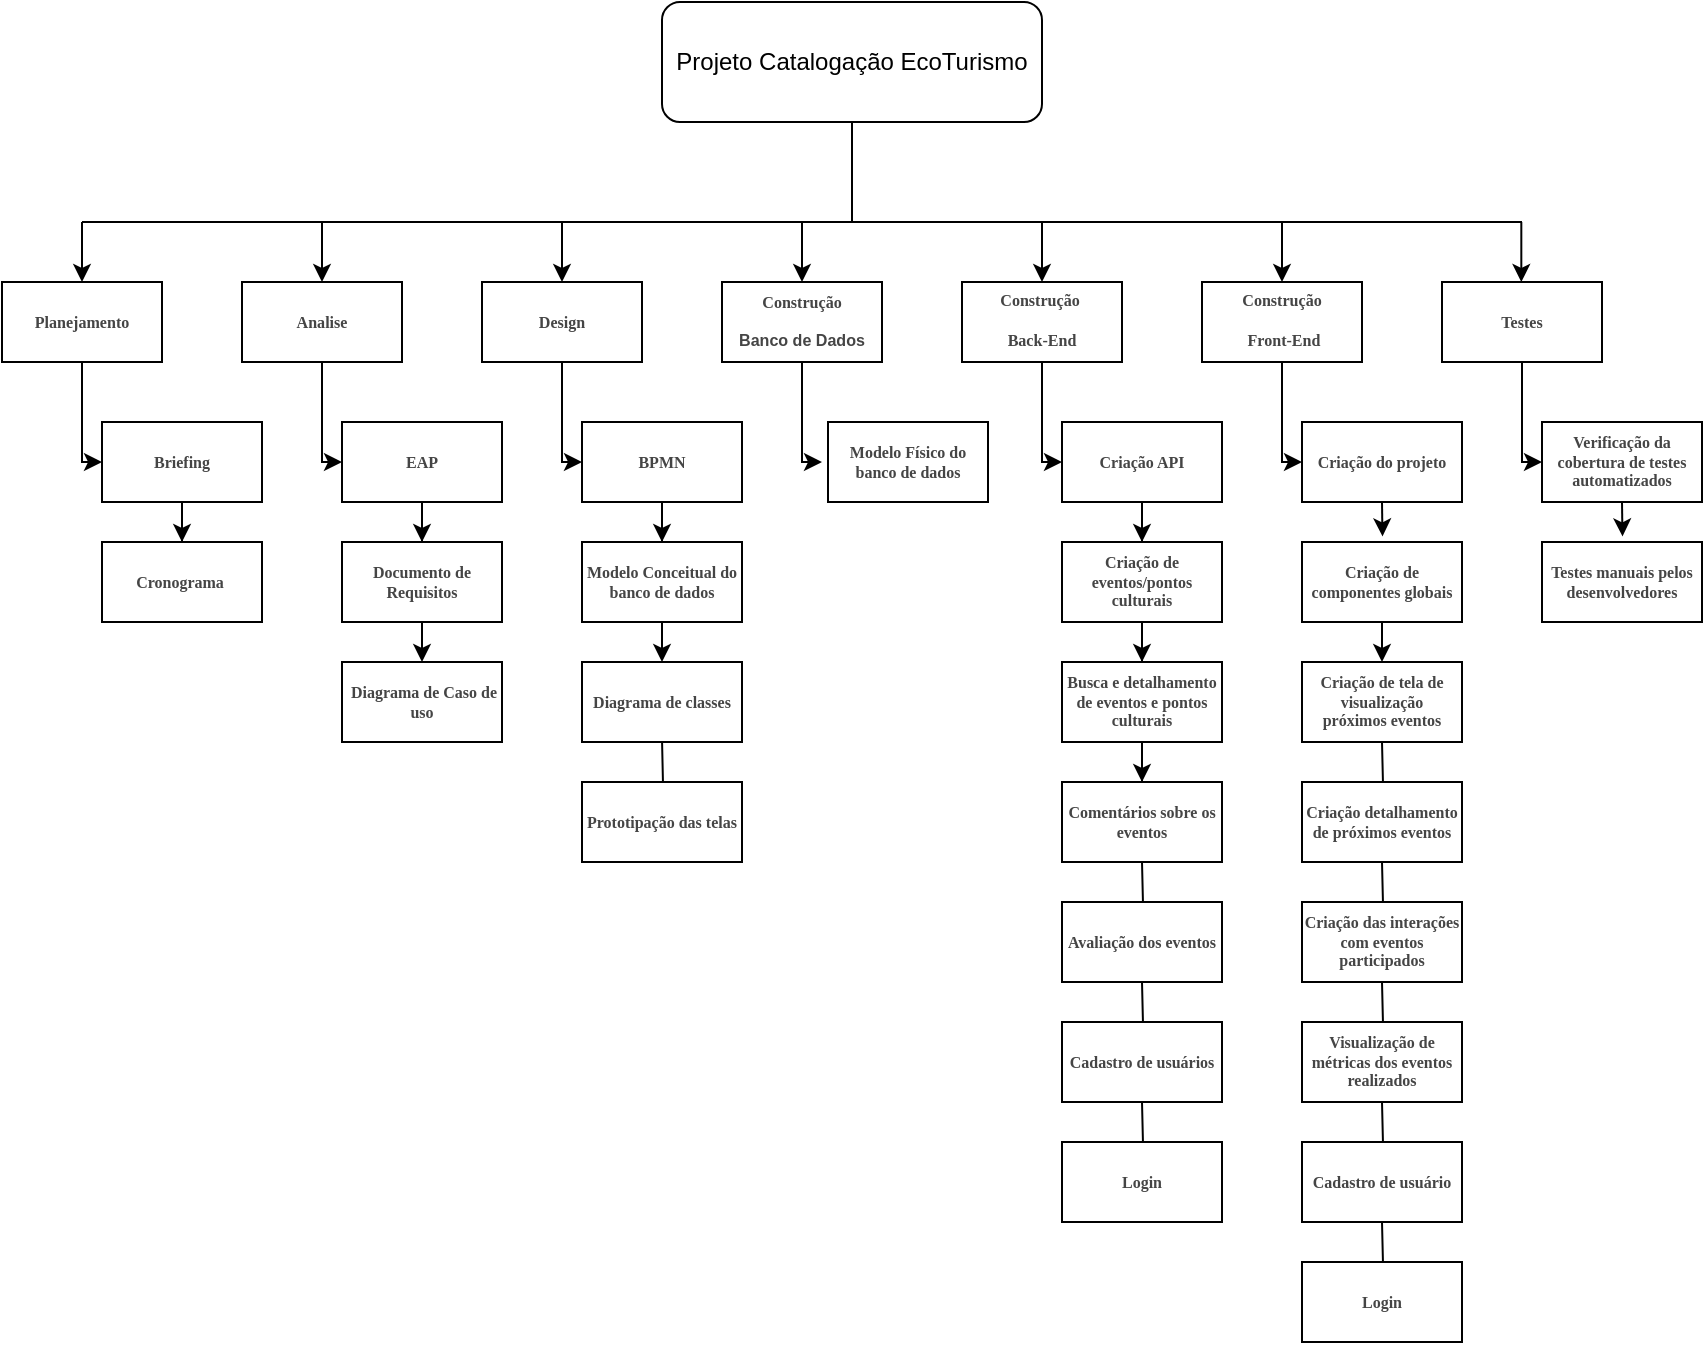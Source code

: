 <mxfile version="22.0.6" type="google">
  <diagram id="g8N3Kdo69OnTdwtDbKbT" name="Página-1">
    <mxGraphModel grid="1" page="1" gridSize="10" guides="1" tooltips="1" connect="1" arrows="1" fold="1" pageScale="1" pageWidth="827" pageHeight="1169" math="0" shadow="0">
      <root>
        <mxCell id="0" />
        <mxCell id="1" parent="0" />
        <mxCell id="AgO6PGDD-M8r1HCDcTIs-2" value="Projeto Catalogação EcoTurismo" style="rounded=1;whiteSpace=wrap;html=1;" vertex="1" parent="1">
          <mxGeometry x="290" y="60" width="190" height="60" as="geometry" />
        </mxCell>
        <mxCell id="AgO6PGDD-M8r1HCDcTIs-5" value="" style="endArrow=none;html=1;rounded=0;entryX=0.5;entryY=1;entryDx=0;entryDy=0;" edge="1" parent="1" target="AgO6PGDD-M8r1HCDcTIs-2">
          <mxGeometry width="50" height="50" relative="1" as="geometry">
            <mxPoint x="385" y="170" as="sourcePoint" />
            <mxPoint x="440" y="250" as="targetPoint" />
            <Array as="points">
              <mxPoint x="385" y="150" />
            </Array>
          </mxGeometry>
        </mxCell>
        <mxCell id="AgO6PGDD-M8r1HCDcTIs-6" value="" style="endArrow=none;html=1;rounded=0;" edge="1" parent="1">
          <mxGeometry width="50" height="50" relative="1" as="geometry">
            <mxPoint y="170" as="sourcePoint" />
            <mxPoint x="720" y="170" as="targetPoint" />
          </mxGeometry>
        </mxCell>
        <mxCell id="AgO6PGDD-M8r1HCDcTIs-7" value="" style="endArrow=classic;html=1;rounded=0;" edge="1" parent="1">
          <mxGeometry width="50" height="50" relative="1" as="geometry">
            <mxPoint y="170" as="sourcePoint" />
            <mxPoint y="200" as="targetPoint" />
          </mxGeometry>
        </mxCell>
        <mxCell id="AgO6PGDD-M8r1HCDcTIs-8" value="" style="endArrow=classic;html=1;rounded=0;" edge="1" parent="1">
          <mxGeometry width="50" height="50" relative="1" as="geometry">
            <mxPoint x="719.66" y="170" as="sourcePoint" />
            <mxPoint x="719.66" y="200" as="targetPoint" />
          </mxGeometry>
        </mxCell>
        <mxCell id="AgO6PGDD-M8r1HCDcTIs-10" value="" style="endArrow=classic;html=1;rounded=0;" edge="1" parent="1">
          <mxGeometry width="50" height="50" relative="1" as="geometry">
            <mxPoint x="120" y="170" as="sourcePoint" />
            <mxPoint x="120" y="200" as="targetPoint" />
          </mxGeometry>
        </mxCell>
        <mxCell id="AgO6PGDD-M8r1HCDcTIs-11" value="" style="endArrow=classic;html=1;rounded=0;" edge="1" parent="1">
          <mxGeometry width="50" height="50" relative="1" as="geometry">
            <mxPoint x="240" y="170" as="sourcePoint" />
            <mxPoint x="240" y="200" as="targetPoint" />
          </mxGeometry>
        </mxCell>
        <mxCell id="AgO6PGDD-M8r1HCDcTIs-12" value="" style="endArrow=classic;html=1;rounded=0;" edge="1" parent="1">
          <mxGeometry width="50" height="50" relative="1" as="geometry">
            <mxPoint x="360" y="170" as="sourcePoint" />
            <mxPoint x="360" y="200" as="targetPoint" />
          </mxGeometry>
        </mxCell>
        <mxCell id="AgO6PGDD-M8r1HCDcTIs-13" value="" style="endArrow=classic;html=1;rounded=0;" edge="1" parent="1">
          <mxGeometry width="50" height="50" relative="1" as="geometry">
            <mxPoint x="480" y="170" as="sourcePoint" />
            <mxPoint x="480" y="200" as="targetPoint" />
          </mxGeometry>
        </mxCell>
        <mxCell id="AgO6PGDD-M8r1HCDcTIs-14" value="" style="endArrow=classic;html=1;rounded=0;" edge="1" parent="1">
          <mxGeometry width="50" height="50" relative="1" as="geometry">
            <mxPoint x="600" y="170" as="sourcePoint" />
            <mxPoint x="600" y="200" as="targetPoint" />
          </mxGeometry>
        </mxCell>
        <mxCell id="AgO6PGDD-M8r1HCDcTIs-28" style="edgeStyle=orthogonalEdgeStyle;rounded=0;orthogonalLoop=1;jettySize=auto;html=1;exitX=0.5;exitY=1;exitDx=0;exitDy=0;fontFamily=Georgia;fontSize=8;fontColor=#454545;" edge="1" parent="1" source="AgO6PGDD-M8r1HCDcTIs-16" target="AgO6PGDD-M8r1HCDcTIs-27">
          <mxGeometry relative="1" as="geometry">
            <Array as="points">
              <mxPoint y="290" />
            </Array>
          </mxGeometry>
        </mxCell>
        <mxCell id="AgO6PGDD-M8r1HCDcTIs-16" value="&lt;h6&gt;&lt;font color=&quot;#454545&quot; face=&quot;Times New Roman&quot;&gt;Planejamento&lt;/font&gt;&lt;/h6&gt;" style="rounded=0;whiteSpace=wrap;html=1;" vertex="1" parent="1">
          <mxGeometry x="-40" y="200" width="80" height="40" as="geometry" />
        </mxCell>
        <mxCell id="AgO6PGDD-M8r1HCDcTIs-32" style="edgeStyle=orthogonalEdgeStyle;rounded=0;orthogonalLoop=1;jettySize=auto;html=1;exitX=0.5;exitY=1;exitDx=0;exitDy=0;fontFamily=Georgia;fontSize=8;fontColor=#454545;" edge="1" parent="1" source="AgO6PGDD-M8r1HCDcTIs-17" target="AgO6PGDD-M8r1HCDcTIs-31">
          <mxGeometry relative="1" as="geometry">
            <Array as="points">
              <mxPoint x="120" y="290" />
            </Array>
          </mxGeometry>
        </mxCell>
        <mxCell id="AgO6PGDD-M8r1HCDcTIs-17" value="&lt;h6&gt;&lt;font color=&quot;#454545&quot; face=&quot;Times New Roman&quot;&gt;Analise&lt;/font&gt;&lt;/h6&gt;" style="rounded=0;whiteSpace=wrap;html=1;" vertex="1" parent="1">
          <mxGeometry x="80" y="200" width="80" height="40" as="geometry" />
        </mxCell>
        <mxCell id="AgO6PGDD-M8r1HCDcTIs-41" style="edgeStyle=orthogonalEdgeStyle;rounded=0;orthogonalLoop=1;jettySize=auto;html=1;exitX=0.5;exitY=1;exitDx=0;exitDy=0;fontFamily=Georgia;fontSize=8;fontColor=#454545;" edge="1" parent="1" source="AgO6PGDD-M8r1HCDcTIs-18">
          <mxGeometry relative="1" as="geometry">
            <mxPoint x="250" y="290.034" as="targetPoint" />
            <Array as="points">
              <mxPoint x="240" y="290" />
            </Array>
          </mxGeometry>
        </mxCell>
        <mxCell id="AgO6PGDD-M8r1HCDcTIs-18" value="&lt;h6&gt;&lt;font color=&quot;#454545&quot; face=&quot;Times New Roman&quot;&gt;Design&lt;/font&gt;&lt;/h6&gt;" style="rounded=0;whiteSpace=wrap;html=1;" vertex="1" parent="1">
          <mxGeometry x="200" y="200" width="80" height="40" as="geometry" />
        </mxCell>
        <mxCell id="AgO6PGDD-M8r1HCDcTIs-53" style="edgeStyle=orthogonalEdgeStyle;rounded=0;orthogonalLoop=1;jettySize=auto;html=1;exitX=0.5;exitY=1;exitDx=0;exitDy=0;fontFamily=Georgia;fontSize=8;fontColor=#454545;" edge="1" parent="1" source="AgO6PGDD-M8r1HCDcTIs-19">
          <mxGeometry relative="1" as="geometry">
            <mxPoint x="370" y="290" as="targetPoint" />
            <Array as="points">
              <mxPoint x="360" y="290" />
            </Array>
          </mxGeometry>
        </mxCell>
        <mxCell id="AgO6PGDD-M8r1HCDcTIs-19" value="&lt;h6 style=&quot;line-height: 0%;&quot;&gt;&lt;font style=&quot;&quot; face=&quot;Georgia&quot;&gt;&lt;font style=&quot;&quot; color=&quot;#454545&quot;&gt;Construção&lt;/font&gt;&lt;/font&gt;&lt;/h6&gt;&lt;h6 style=&quot;line-height: 0%;&quot;&gt;&lt;font color=&quot;#454545&quot;&gt;Banco de Dados&lt;/font&gt;&lt;/h6&gt;" style="rounded=0;whiteSpace=wrap;html=1;" vertex="1" parent="1">
          <mxGeometry x="320" y="200" width="80" height="40" as="geometry" />
        </mxCell>
        <mxCell id="AgO6PGDD-M8r1HCDcTIs-59" style="edgeStyle=orthogonalEdgeStyle;rounded=0;orthogonalLoop=1;jettySize=auto;html=1;fontFamily=Georgia;fontSize=8;fontColor=#454545;entryX=0;entryY=0.5;entryDx=0;entryDy=0;" edge="1" parent="1" source="AgO6PGDD-M8r1HCDcTIs-20" target="AgO6PGDD-M8r1HCDcTIs-60">
          <mxGeometry relative="1" as="geometry">
            <mxPoint x="470" y="290" as="targetPoint" />
            <Array as="points">
              <mxPoint x="480" y="290" />
            </Array>
          </mxGeometry>
        </mxCell>
        <mxCell id="AgO6PGDD-M8r1HCDcTIs-20" value="&lt;h6 style=&quot;line-height: 10%;&quot;&gt;&lt;font color=&quot;#454545&quot; face=&quot;Times New Roman&quot;&gt;Construção&amp;nbsp;&lt;/font&gt;&lt;/h6&gt;&lt;h6 style=&quot;line-height: 10%;&quot;&gt;&lt;font color=&quot;#454545&quot; face=&quot;Times New Roman&quot;&gt;Back-End&lt;/font&gt;&lt;/h6&gt;" style="rounded=0;whiteSpace=wrap;html=1;" vertex="1" parent="1">
          <mxGeometry x="440" y="200" width="80" height="40" as="geometry" />
        </mxCell>
        <mxCell id="AgO6PGDD-M8r1HCDcTIs-21" value="&lt;h6 style=&quot;line-height: 10%;&quot;&gt;&lt;font color=&quot;#454545&quot; face=&quot;Times New Roman&quot;&gt;Construção&lt;/font&gt;&lt;/h6&gt;&lt;h6 style=&quot;line-height: 10%;&quot;&gt;&lt;font color=&quot;#454545&quot; face=&quot;Times New Roman&quot;&gt;&amp;nbsp;Front-End&lt;/font&gt;&lt;/h6&gt;" style="rounded=0;whiteSpace=wrap;html=1;" vertex="1" parent="1">
          <mxGeometry x="560" y="200" width="80" height="40" as="geometry" />
        </mxCell>
        <mxCell id="AgO6PGDD-M8r1HCDcTIs-22" value="&lt;h6&gt;&lt;font color=&quot;#454545&quot; face=&quot;Times New Roman&quot;&gt;Testes&lt;/font&gt;&lt;/h6&gt;" style="rounded=0;whiteSpace=wrap;html=1;" vertex="1" parent="1">
          <mxGeometry x="680" y="200" width="80" height="40" as="geometry" />
        </mxCell>
        <mxCell id="AgO6PGDD-M8r1HCDcTIs-30" style="edgeStyle=orthogonalEdgeStyle;rounded=0;orthogonalLoop=1;jettySize=auto;html=1;fontFamily=Georgia;fontSize=8;fontColor=#454545;" edge="1" parent="1" source="AgO6PGDD-M8r1HCDcTIs-27" target="AgO6PGDD-M8r1HCDcTIs-29">
          <mxGeometry relative="1" as="geometry" />
        </mxCell>
        <mxCell id="AgO6PGDD-M8r1HCDcTIs-27" value="&lt;h6&gt;&lt;font face=&quot;Times New Roman&quot;&gt;&lt;span style=&quot;font-size: 8px;&quot;&gt;Briefing&lt;/span&gt;&lt;/font&gt;&lt;/h6&gt;" style="rounded=0;whiteSpace=wrap;html=1;fontFamily=Georgia;fontSize=8;fontColor=#454545;" vertex="1" parent="1">
          <mxGeometry x="10" y="270" width="80" height="40" as="geometry" />
        </mxCell>
        <mxCell id="AgO6PGDD-M8r1HCDcTIs-29" value="&lt;h6&gt;&lt;font style=&quot;font-size: 8px;&quot; face=&quot;Times New Roman&quot;&gt;Cronograma&amp;nbsp;&lt;/font&gt;&lt;/h6&gt;" style="rounded=0;whiteSpace=wrap;html=1;fontFamily=Georgia;fontSize=8;fontColor=#454545;" vertex="1" parent="1">
          <mxGeometry x="10" y="330" width="80" height="40" as="geometry" />
        </mxCell>
        <mxCell id="AgO6PGDD-M8r1HCDcTIs-34" style="edgeStyle=orthogonalEdgeStyle;rounded=0;orthogonalLoop=1;jettySize=auto;html=1;fontFamily=Georgia;fontSize=8;fontColor=#454545;" edge="1" parent="1" source="AgO6PGDD-M8r1HCDcTIs-31" target="AgO6PGDD-M8r1HCDcTIs-33">
          <mxGeometry relative="1" as="geometry" />
        </mxCell>
        <mxCell id="AgO6PGDD-M8r1HCDcTIs-31" value="&lt;h6&gt;&lt;font style=&quot;font-size: 8px;&quot; color=&quot;#454545&quot; face=&quot;Times New Roman&quot;&gt;EAP&lt;/font&gt;&lt;/h6&gt;" style="rounded=0;whiteSpace=wrap;html=1;fontFamily=Georgia;fontSize=8;fontColor=#454545;" vertex="1" parent="1">
          <mxGeometry x="130" y="270" width="80" height="40" as="geometry" />
        </mxCell>
        <mxCell id="AgO6PGDD-M8r1HCDcTIs-36" style="edgeStyle=orthogonalEdgeStyle;rounded=0;orthogonalLoop=1;jettySize=auto;html=1;fontFamily=Georgia;fontSize=8;fontColor=#454545;" edge="1" parent="1" source="AgO6PGDD-M8r1HCDcTIs-33">
          <mxGeometry relative="1" as="geometry">
            <mxPoint x="170" y="390" as="targetPoint" />
          </mxGeometry>
        </mxCell>
        <mxCell id="AgO6PGDD-M8r1HCDcTIs-33" value="&lt;h6&gt;&lt;font face=&quot;Times New Roman&quot;&gt;&lt;span style=&quot;font-size: 8px;&quot;&gt;Documento de Requisitos&lt;/span&gt;&lt;/font&gt;&lt;/h6&gt;" style="rounded=0;whiteSpace=wrap;html=1;fontFamily=Georgia;fontSize=8;fontColor=#454545;" vertex="1" parent="1">
          <mxGeometry x="130" y="330" width="80" height="40" as="geometry" />
        </mxCell>
        <mxCell id="AgO6PGDD-M8r1HCDcTIs-45" style="edgeStyle=orthogonalEdgeStyle;rounded=0;orthogonalLoop=1;jettySize=auto;html=1;fontFamily=Georgia;fontSize=8;fontColor=#454545;" edge="1" parent="1" source="AgO6PGDD-M8r1HCDcTIs-43" target="AgO6PGDD-M8r1HCDcTIs-44">
          <mxGeometry relative="1" as="geometry" />
        </mxCell>
        <mxCell id="AgO6PGDD-M8r1HCDcTIs-43" value="&lt;h6&gt;&lt;font style=&quot;font-size: 8px;&quot; color=&quot;#454545&quot; face=&quot;Times New Roman&quot;&gt;BPMN&lt;/font&gt;&lt;/h6&gt;" style="rounded=0;whiteSpace=wrap;html=1;fontFamily=Georgia;fontSize=8;fontColor=#454545;" vertex="1" parent="1">
          <mxGeometry x="250" y="270" width="80" height="40" as="geometry" />
        </mxCell>
        <mxCell id="AgO6PGDD-M8r1HCDcTIs-51" style="edgeStyle=orthogonalEdgeStyle;rounded=0;orthogonalLoop=1;jettySize=auto;html=1;fontFamily=Georgia;fontSize=8;fontColor=#454545;" edge="1" parent="1" source="AgO6PGDD-M8r1HCDcTIs-44">
          <mxGeometry relative="1" as="geometry">
            <mxPoint x="290.034" y="390.0" as="targetPoint" />
          </mxGeometry>
        </mxCell>
        <mxCell id="AgO6PGDD-M8r1HCDcTIs-44" value="&lt;h6&gt;&lt;span style=&quot;background-color: initial; font-size: 8px;&quot;&gt;Modelo Conceitual do banco de dados&lt;/span&gt;&lt;br&gt;&lt;/h6&gt;" style="rounded=0;whiteSpace=wrap;html=1;fontFamily=Georgia;fontSize=8;fontColor=#454545;" vertex="1" parent="1">
          <mxGeometry x="250" y="330" width="80" height="40" as="geometry" />
        </mxCell>
        <mxCell id="AgO6PGDD-M8r1HCDcTIs-48" value="&lt;h6&gt;&lt;font face=&quot;Times New Roman&quot;&gt;&lt;span style=&quot;font-size: 8px;&quot;&gt;&amp;nbsp;Diagrama de Caso de uso&lt;/span&gt;&lt;/font&gt;&lt;/h6&gt;" style="rounded=0;whiteSpace=wrap;html=1;fontFamily=Georgia;fontSize=8;fontColor=#454545;" vertex="1" parent="1">
          <mxGeometry x="130" y="390" width="80" height="40" as="geometry" />
        </mxCell>
        <mxCell id="AgO6PGDD-M8r1HCDcTIs-56" style="edgeStyle=orthogonalEdgeStyle;rounded=0;orthogonalLoop=1;jettySize=auto;html=1;fontFamily=Georgia;fontSize=8;fontColor=#454545;" edge="1" parent="1" target="AgO6PGDD-M8r1HCDcTIs-55">
          <mxGeometry relative="1" as="geometry">
            <mxPoint x="290.034" y="430.0" as="sourcePoint" />
          </mxGeometry>
        </mxCell>
        <mxCell id="AgO6PGDD-M8r1HCDcTIs-54" value="&lt;h6&gt;&lt;font face=&quot;Times New Roman&quot;&gt;&lt;span style=&quot;font-size: 8px;&quot;&gt;Modelo Físico do banco de dados&lt;/span&gt;&lt;/font&gt;&lt;/h6&gt;" style="rounded=0;whiteSpace=wrap;html=1;fontFamily=Georgia;fontSize=8;fontColor=#454545;" vertex="1" parent="1">
          <mxGeometry x="373" y="270" width="80" height="40" as="geometry" />
        </mxCell>
        <mxCell id="AgO6PGDD-M8r1HCDcTIs-55" value="&lt;h6&gt;&lt;font style=&quot;font-size: 8px;&quot; color=&quot;#454545&quot; face=&quot;Times New Roman&quot;&gt;Prototipação das telas&lt;/font&gt;&lt;/h6&gt;" style="rounded=0;whiteSpace=wrap;html=1;fontFamily=Georgia;fontSize=8;fontColor=#454545;" vertex="1" parent="1">
          <mxGeometry x="250" y="450" width="80" height="40" as="geometry" />
        </mxCell>
        <mxCell id="AgO6PGDD-M8r1HCDcTIs-57" value="&lt;h6&gt;&lt;font style=&quot;font-size: 8px;&quot;&gt;Diagrama de classes&lt;/font&gt;&lt;br&gt;&lt;/h6&gt;" style="rounded=0;whiteSpace=wrap;html=1;fontFamily=Georgia;fontSize=8;fontColor=#454545;" vertex="1" parent="1">
          <mxGeometry x="250" y="390" width="80" height="40" as="geometry" />
        </mxCell>
        <mxCell id="AgO6PGDD-M8r1HCDcTIs-62" style="edgeStyle=orthogonalEdgeStyle;rounded=0;orthogonalLoop=1;jettySize=auto;html=1;fontFamily=Georgia;fontSize=8;fontColor=#454545;" edge="1" parent="1" source="AgO6PGDD-M8r1HCDcTIs-60" target="AgO6PGDD-M8r1HCDcTIs-61">
          <mxGeometry relative="1" as="geometry" />
        </mxCell>
        <mxCell id="AgO6PGDD-M8r1HCDcTIs-60" value="&lt;h6&gt;&lt;font style=&quot;font-size: 8px;&quot; color=&quot;#454545&quot; face=&quot;Times New Roman&quot;&gt;Criação API&lt;/font&gt;&lt;/h6&gt;" style="rounded=0;whiteSpace=wrap;html=1;fontFamily=Georgia;fontSize=8;fontColor=#454545;" vertex="1" parent="1">
          <mxGeometry x="490" y="270" width="80" height="40" as="geometry" />
        </mxCell>
        <mxCell id="AgO6PGDD-M8r1HCDcTIs-64" style="edgeStyle=orthogonalEdgeStyle;rounded=0;orthogonalLoop=1;jettySize=auto;html=1;fontFamily=Georgia;fontSize=8;fontColor=#454545;" edge="1" parent="1" source="AgO6PGDD-M8r1HCDcTIs-61" target="AgO6PGDD-M8r1HCDcTIs-63">
          <mxGeometry relative="1" as="geometry" />
        </mxCell>
        <mxCell id="AgO6PGDD-M8r1HCDcTIs-61" value="&lt;h6&gt;&lt;font style=&quot;font-size: 8px;&quot; color=&quot;#454545&quot; face=&quot;Times New Roman&quot;&gt;Criação de eventos/pontos culturais&lt;/font&gt;&lt;/h6&gt;" style="rounded=0;whiteSpace=wrap;html=1;fontFamily=Georgia;fontSize=8;fontColor=#454545;" vertex="1" parent="1">
          <mxGeometry x="490" y="330" width="80" height="40" as="geometry" />
        </mxCell>
        <mxCell id="AgO6PGDD-M8r1HCDcTIs-66" style="edgeStyle=orthogonalEdgeStyle;rounded=0;orthogonalLoop=1;jettySize=auto;html=1;fontFamily=Georgia;fontSize=8;fontColor=#454545;" edge="1" parent="1" source="AgO6PGDD-M8r1HCDcTIs-63" target="AgO6PGDD-M8r1HCDcTIs-65">
          <mxGeometry relative="1" as="geometry" />
        </mxCell>
        <mxCell id="AgO6PGDD-M8r1HCDcTIs-63" value="&lt;h6&gt;&lt;font style=&quot;font-size: 8px;&quot; color=&quot;#454545&quot; face=&quot;Times New Roman&quot;&gt;Busca e detalhamento de eventos e pontos culturais&lt;/font&gt;&lt;/h6&gt;" style="rounded=0;whiteSpace=wrap;html=1;fontFamily=Georgia;fontSize=8;fontColor=#454545;" vertex="1" parent="1">
          <mxGeometry x="490" y="390" width="80" height="40" as="geometry" />
        </mxCell>
        <mxCell id="AgO6PGDD-M8r1HCDcTIs-65" value="&lt;h6&gt;&lt;font face=&quot;Times New Roman&quot;&gt;&lt;span style=&quot;font-size: 8px;&quot;&gt;Comentários sobre os eventos&lt;/span&gt;&lt;/font&gt;&lt;/h6&gt;" style="rounded=0;whiteSpace=wrap;html=1;fontFamily=Georgia;fontSize=8;fontColor=#454545;" vertex="1" parent="1">
          <mxGeometry x="490" y="450" width="80" height="40" as="geometry" />
        </mxCell>
        <mxCell id="SuHVIz9C5aGsHE7YICeY-4" style="edgeStyle=orthogonalEdgeStyle;rounded=0;orthogonalLoop=1;jettySize=auto;html=1;fontFamily=Georgia;fontSize=8;fontColor=#454545;entryX=0;entryY=0.5;entryDx=0;entryDy=0;" edge="1" parent="1" target="SuHVIz9C5aGsHE7YICeY-5">
          <mxGeometry relative="1" as="geometry">
            <mxPoint x="590" y="290" as="targetPoint" />
            <Array as="points">
              <mxPoint x="600" y="290" />
            </Array>
            <mxPoint x="600" y="240" as="sourcePoint" />
          </mxGeometry>
        </mxCell>
        <mxCell id="SuHVIz9C5aGsHE7YICeY-11" style="edgeStyle=orthogonalEdgeStyle;rounded=0;orthogonalLoop=1;jettySize=auto;html=1;exitX=0.5;exitY=1;exitDx=0;exitDy=0;entryX=0.503;entryY=-0.07;entryDx=0;entryDy=0;entryPerimeter=0;" edge="1" parent="1" source="SuHVIz9C5aGsHE7YICeY-5" target="SuHVIz9C5aGsHE7YICeY-9">
          <mxGeometry relative="1" as="geometry" />
        </mxCell>
        <mxCell id="SuHVIz9C5aGsHE7YICeY-5" value="&lt;h6&gt;&lt;font style=&quot;font-size: 8px;&quot; color=&quot;#454545&quot; face=&quot;Times New Roman&quot;&gt;Criação do projeto&lt;/font&gt;&lt;/h6&gt;" style="rounded=0;whiteSpace=wrap;html=1;fontFamily=Georgia;fontSize=8;fontColor=#454545;" vertex="1" parent="1">
          <mxGeometry x="610" y="270" width="80" height="40" as="geometry" />
        </mxCell>
        <mxCell id="SuHVIz9C5aGsHE7YICeY-8" style="edgeStyle=orthogonalEdgeStyle;rounded=0;orthogonalLoop=1;jettySize=auto;html=1;fontFamily=Georgia;fontSize=8;fontColor=#454545;" edge="1" parent="1" source="SuHVIz9C5aGsHE7YICeY-9">
          <mxGeometry relative="1" as="geometry">
            <mxPoint x="650" y="390" as="targetPoint" />
          </mxGeometry>
        </mxCell>
        <mxCell id="SuHVIz9C5aGsHE7YICeY-9" value="&lt;h6&gt;&lt;font style=&quot;font-size: 8px;&quot; color=&quot;#454545&quot; face=&quot;Times New Roman&quot;&gt;Criação de componentes globais&lt;/font&gt;&lt;/h6&gt;" style="rounded=0;whiteSpace=wrap;html=1;fontFamily=Georgia;fontSize=8;fontColor=#454545;" vertex="1" parent="1">
          <mxGeometry x="610" y="330" width="80" height="40" as="geometry" />
        </mxCell>
        <mxCell id="SuHVIz9C5aGsHE7YICeY-13" value="&lt;h6&gt;&lt;font style=&quot;&quot; color=&quot;#454545&quot; face=&quot;Times New Roman&quot;&gt;&lt;span style=&quot;font-size: 8px;&quot;&gt;Criação de tela de visualização próximos&amp;nbsp;eventos&lt;/span&gt;&lt;/font&gt;&lt;/h6&gt;" style="rounded=0;whiteSpace=wrap;html=1;fontFamily=Georgia;fontSize=8;fontColor=#454545;" vertex="1" parent="1">
          <mxGeometry x="610" y="390" width="80" height="40" as="geometry" />
        </mxCell>
        <mxCell id="SuHVIz9C5aGsHE7YICeY-14" style="edgeStyle=orthogonalEdgeStyle;rounded=0;orthogonalLoop=1;jettySize=auto;html=1;fontFamily=Georgia;fontSize=8;fontColor=#454545;entryX=0;entryY=0.5;entryDx=0;entryDy=0;" edge="1" parent="1" target="SuHVIz9C5aGsHE7YICeY-15">
          <mxGeometry relative="1" as="geometry">
            <mxPoint x="710" y="290" as="targetPoint" />
            <Array as="points">
              <mxPoint x="720" y="290" />
            </Array>
            <mxPoint x="720" y="240" as="sourcePoint" />
          </mxGeometry>
        </mxCell>
        <mxCell id="SuHVIz9C5aGsHE7YICeY-15" value="&lt;h6&gt;&lt;font style=&quot;font-size: 8px;&quot; color=&quot;#454545&quot; face=&quot;Times New Roman&quot;&gt;Verificação da cobertura de testes automatizados&lt;/font&gt;&lt;/h6&gt;" style="rounded=0;whiteSpace=wrap;html=1;fontFamily=Georgia;fontSize=8;fontColor=#454545;" vertex="1" parent="1">
          <mxGeometry x="730" y="270" width="80" height="40" as="geometry" />
        </mxCell>
        <mxCell id="SuHVIz9C5aGsHE7YICeY-16" style="edgeStyle=orthogonalEdgeStyle;rounded=0;orthogonalLoop=1;jettySize=auto;html=1;exitX=0.5;exitY=1;exitDx=0;exitDy=0;entryX=0.503;entryY=-0.07;entryDx=0;entryDy=0;entryPerimeter=0;" edge="1" parent="1" target="SuHVIz9C5aGsHE7YICeY-17">
          <mxGeometry relative="1" as="geometry">
            <mxPoint x="770" y="310" as="sourcePoint" />
          </mxGeometry>
        </mxCell>
        <mxCell id="SuHVIz9C5aGsHE7YICeY-17" value="&lt;h6&gt;&lt;font style=&quot;font-size: 8px;&quot; color=&quot;#454545&quot; face=&quot;Times New Roman&quot;&gt;Testes manuais pelos desenvolvedores&lt;/font&gt;&lt;/h6&gt;" style="rounded=0;whiteSpace=wrap;html=1;fontFamily=Georgia;fontSize=8;fontColor=#454545;" vertex="1" parent="1">
          <mxGeometry x="730" y="330" width="80" height="40" as="geometry" />
        </mxCell>
        <mxCell id="dBNjOqqf9OJtNQdYFnji-1" style="edgeStyle=orthogonalEdgeStyle;rounded=0;orthogonalLoop=1;jettySize=auto;html=1;fontFamily=Georgia;fontSize=8;fontColor=#454545;" edge="1" parent="1" target="dBNjOqqf9OJtNQdYFnji-2">
          <mxGeometry relative="1" as="geometry">
            <mxPoint x="530" y="490" as="sourcePoint" />
          </mxGeometry>
        </mxCell>
        <mxCell id="dBNjOqqf9OJtNQdYFnji-2" value="&lt;h6&gt;&lt;font face=&quot;Times New Roman&quot;&gt;&lt;span style=&quot;font-size: 8px;&quot;&gt;Avaliação dos eventos&lt;/span&gt;&lt;/font&gt;&lt;/h6&gt;" style="rounded=0;whiteSpace=wrap;html=1;fontFamily=Georgia;fontSize=8;fontColor=#454545;" vertex="1" parent="1">
          <mxGeometry x="490" y="510" width="80" height="40" as="geometry" />
        </mxCell>
        <mxCell id="dBNjOqqf9OJtNQdYFnji-3" style="edgeStyle=orthogonalEdgeStyle;rounded=0;orthogonalLoop=1;jettySize=auto;html=1;fontFamily=Georgia;fontSize=8;fontColor=#454545;" edge="1" parent="1" target="dBNjOqqf9OJtNQdYFnji-4">
          <mxGeometry relative="1" as="geometry">
            <mxPoint x="530" y="550" as="sourcePoint" />
          </mxGeometry>
        </mxCell>
        <mxCell id="dBNjOqqf9OJtNQdYFnji-4" value="&lt;h6&gt;&lt;font face=&quot;Times New Roman&quot;&gt;&lt;span style=&quot;font-size: 8px;&quot;&gt;Cadastro de usuários&lt;/span&gt;&lt;/font&gt;&lt;/h6&gt;" style="rounded=0;whiteSpace=wrap;html=1;fontFamily=Georgia;fontSize=8;fontColor=#454545;" vertex="1" parent="1">
          <mxGeometry x="490" y="570" width="80" height="40" as="geometry" />
        </mxCell>
        <mxCell id="dBNjOqqf9OJtNQdYFnji-5" style="edgeStyle=orthogonalEdgeStyle;rounded=0;orthogonalLoop=1;jettySize=auto;html=1;fontFamily=Georgia;fontSize=8;fontColor=#454545;" edge="1" parent="1" target="dBNjOqqf9OJtNQdYFnji-6">
          <mxGeometry relative="1" as="geometry">
            <mxPoint x="530" y="610" as="sourcePoint" />
          </mxGeometry>
        </mxCell>
        <mxCell id="dBNjOqqf9OJtNQdYFnji-6" value="&lt;h6&gt;&lt;font face=&quot;Times New Roman&quot;&gt;&lt;span style=&quot;font-size: 8px;&quot;&gt;Login&lt;/span&gt;&lt;/font&gt;&lt;/h6&gt;" style="rounded=0;whiteSpace=wrap;html=1;fontFamily=Georgia;fontSize=8;fontColor=#454545;" vertex="1" parent="1">
          <mxGeometry x="490" y="630" width="80" height="40" as="geometry" />
        </mxCell>
        <mxCell id="dBNjOqqf9OJtNQdYFnji-7" style="edgeStyle=orthogonalEdgeStyle;rounded=0;orthogonalLoop=1;jettySize=auto;html=1;fontFamily=Georgia;fontSize=8;fontColor=#454545;" edge="1" parent="1" target="dBNjOqqf9OJtNQdYFnji-8">
          <mxGeometry relative="1" as="geometry">
            <mxPoint x="650" y="430" as="sourcePoint" />
          </mxGeometry>
        </mxCell>
        <mxCell id="dBNjOqqf9OJtNQdYFnji-8" value="&lt;h6&gt;&lt;font face=&quot;Times New Roman&quot;&gt;&lt;span style=&quot;font-size: 8px;&quot;&gt;Criação detalhamento de próximos&amp;nbsp;eventos&lt;/span&gt;&lt;/font&gt;&lt;/h6&gt;" style="rounded=0;whiteSpace=wrap;html=1;fontFamily=Georgia;fontSize=8;fontColor=#454545;" vertex="1" parent="1">
          <mxGeometry x="610" y="450" width="80" height="40" as="geometry" />
        </mxCell>
        <mxCell id="dBNjOqqf9OJtNQdYFnji-9" style="edgeStyle=orthogonalEdgeStyle;rounded=0;orthogonalLoop=1;jettySize=auto;html=1;fontFamily=Georgia;fontSize=8;fontColor=#454545;" edge="1" parent="1" target="dBNjOqqf9OJtNQdYFnji-10">
          <mxGeometry relative="1" as="geometry">
            <mxPoint x="650" y="490" as="sourcePoint" />
          </mxGeometry>
        </mxCell>
        <mxCell id="dBNjOqqf9OJtNQdYFnji-10" value="&lt;h6&gt;&lt;font face=&quot;Times New Roman&quot;&gt;&lt;span style=&quot;font-size: 8px;&quot;&gt;Criação das interações com eventos participados&lt;/span&gt;&lt;/font&gt;&lt;/h6&gt;" style="rounded=0;whiteSpace=wrap;html=1;fontFamily=Georgia;fontSize=8;fontColor=#454545;" vertex="1" parent="1">
          <mxGeometry x="610" y="510" width="80" height="40" as="geometry" />
        </mxCell>
        <mxCell id="dBNjOqqf9OJtNQdYFnji-11" style="edgeStyle=orthogonalEdgeStyle;rounded=0;orthogonalLoop=1;jettySize=auto;html=1;fontFamily=Georgia;fontSize=8;fontColor=#454545;" edge="1" parent="1" target="dBNjOqqf9OJtNQdYFnji-12">
          <mxGeometry relative="1" as="geometry">
            <mxPoint x="650" y="550" as="sourcePoint" />
          </mxGeometry>
        </mxCell>
        <mxCell id="dBNjOqqf9OJtNQdYFnji-12" value="&lt;h6&gt;&lt;font face=&quot;Times New Roman&quot;&gt;&lt;span style=&quot;font-size: 8px;&quot;&gt;Visualização de métricas&amp;nbsp;dos eventos realizados&lt;/span&gt;&lt;/font&gt;&lt;/h6&gt;" style="rounded=0;whiteSpace=wrap;html=1;fontFamily=Georgia;fontSize=8;fontColor=#454545;" vertex="1" parent="1">
          <mxGeometry x="610" y="570" width="80" height="40" as="geometry" />
        </mxCell>
        <mxCell id="dBNjOqqf9OJtNQdYFnji-13" style="edgeStyle=orthogonalEdgeStyle;rounded=0;orthogonalLoop=1;jettySize=auto;html=1;fontFamily=Georgia;fontSize=8;fontColor=#454545;" edge="1" parent="1" target="dBNjOqqf9OJtNQdYFnji-14">
          <mxGeometry relative="1" as="geometry">
            <mxPoint x="650" y="610" as="sourcePoint" />
          </mxGeometry>
        </mxCell>
        <mxCell id="dBNjOqqf9OJtNQdYFnji-14" value="&lt;h6&gt;&lt;font face=&quot;Times New Roman&quot;&gt;&lt;span style=&quot;font-size: 8px;&quot;&gt;Cadastro de usuário&lt;/span&gt;&lt;/font&gt;&lt;/h6&gt;" style="rounded=0;whiteSpace=wrap;html=1;fontFamily=Georgia;fontSize=8;fontColor=#454545;" vertex="1" parent="1">
          <mxGeometry x="610" y="630" width="80" height="40" as="geometry" />
        </mxCell>
        <mxCell id="dBNjOqqf9OJtNQdYFnji-15" style="edgeStyle=orthogonalEdgeStyle;rounded=0;orthogonalLoop=1;jettySize=auto;html=1;fontFamily=Georgia;fontSize=8;fontColor=#454545;" edge="1" parent="1" target="dBNjOqqf9OJtNQdYFnji-16">
          <mxGeometry relative="1" as="geometry">
            <mxPoint x="650" y="670" as="sourcePoint" />
          </mxGeometry>
        </mxCell>
        <mxCell id="dBNjOqqf9OJtNQdYFnji-16" value="&lt;h6&gt;&lt;font face=&quot;Times New Roman&quot;&gt;&lt;span style=&quot;font-size: 8px;&quot;&gt;Login&lt;/span&gt;&lt;/font&gt;&lt;/h6&gt;" style="rounded=0;whiteSpace=wrap;html=1;fontFamily=Georgia;fontSize=8;fontColor=#454545;" vertex="1" parent="1">
          <mxGeometry x="610" y="690" width="80" height="40" as="geometry" />
        </mxCell>
      </root>
    </mxGraphModel>
  </diagram>
</mxfile>
